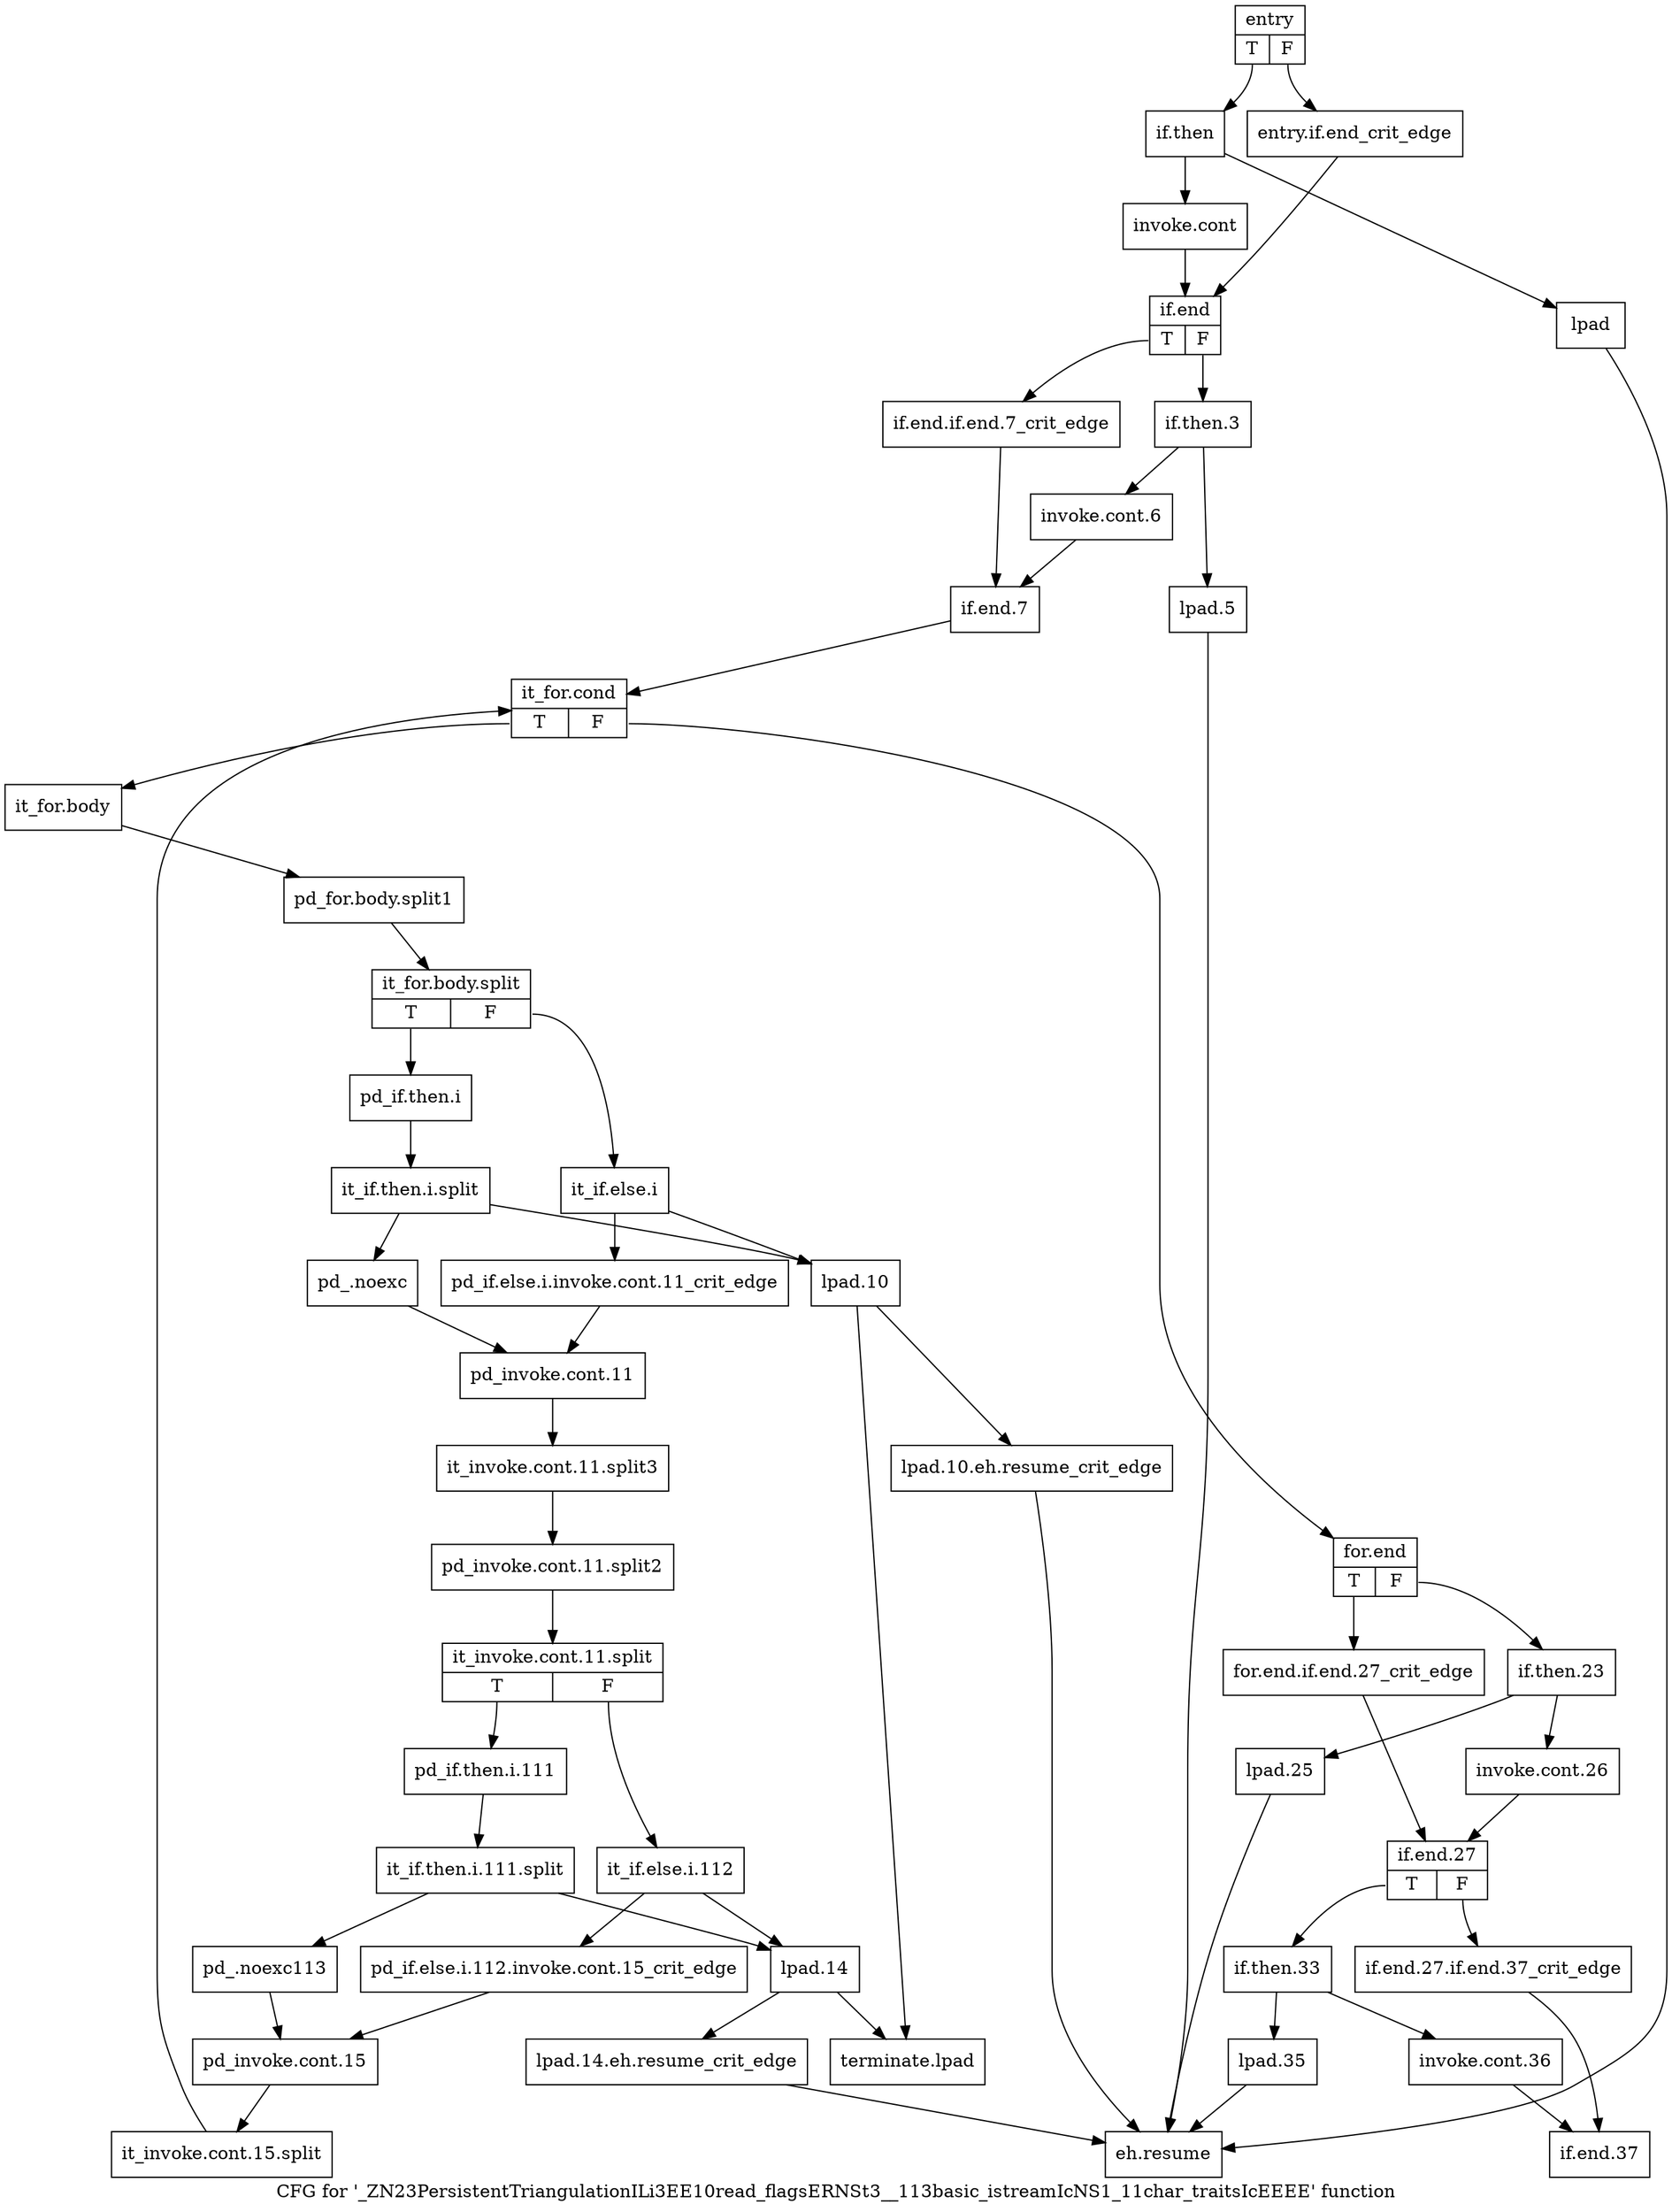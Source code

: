 digraph "CFG for '_ZN23PersistentTriangulationILi3EE10read_flagsERNSt3__113basic_istreamIcNS1_11char_traitsIcEEEE' function" {
	label="CFG for '_ZN23PersistentTriangulationILi3EE10read_flagsERNSt3__113basic_istreamIcNS1_11char_traitsIcEEEE' function";

	Node0x6bc1540 [shape=record,label="{entry|{<s0>T|<s1>F}}"];
	Node0x6bc1540:s0 -> Node0x6bc15e0;
	Node0x6bc1540:s1 -> Node0x6bc1590;
	Node0x6bc1590 [shape=record,label="{entry.if.end_crit_edge}"];
	Node0x6bc1590 -> Node0x6bc1fa0;
	Node0x6bc15e0 [shape=record,label="{if.then}"];
	Node0x6bc15e0 -> Node0x6bc1f00;
	Node0x6bc15e0 -> Node0x6bc1f50;
	Node0x6bc1f00 [shape=record,label="{invoke.cont}"];
	Node0x6bc1f00 -> Node0x6bc1fa0;
	Node0x6bc1f50 [shape=record,label="{lpad}"];
	Node0x6bc1f50 -> Node0x6bc29f0;
	Node0x6bc1fa0 [shape=record,label="{if.end|{<s0>T|<s1>F}}"];
	Node0x6bc1fa0:s0 -> Node0x6bc1ff0;
	Node0x6bc1fa0:s1 -> Node0x6bc2040;
	Node0x6bc1ff0 [shape=record,label="{if.end.if.end.7_crit_edge}"];
	Node0x6bc1ff0 -> Node0x6bc2130;
	Node0x6bc2040 [shape=record,label="{if.then.3}"];
	Node0x6bc2040 -> Node0x6bc2090;
	Node0x6bc2040 -> Node0x6bc20e0;
	Node0x6bc2090 [shape=record,label="{invoke.cont.6}"];
	Node0x6bc2090 -> Node0x6bc2130;
	Node0x6bc20e0 [shape=record,label="{lpad.5}"];
	Node0x6bc20e0 -> Node0x6bc29f0;
	Node0x6bc2130 [shape=record,label="{if.end.7}"];
	Node0x6bc2130 -> Node0x6bc2180;
	Node0x6bc2180 [shape=record,label="{it_for.cond|{<s0>T|<s1>F}}"];
	Node0x6bc2180:s0 -> Node0x6bc21d0;
	Node0x6bc2180:s1 -> Node0x6bc2680;
	Node0x6bc21d0 [shape=record,label="{it_for.body}"];
	Node0x6bc21d0 -> Node0xaf50eb0;
	Node0xaf50eb0 [shape=record,label="{pd_for.body.split1}"];
	Node0xaf50eb0 -> Node0xaf510e0;
	Node0xaf510e0 [shape=record,label="{it_for.body.split|{<s0>T|<s1>F}}"];
	Node0xaf510e0:s0 -> Node0x6bc2220;
	Node0xaf510e0:s1 -> Node0x6bc22c0;
	Node0x6bc2220 [shape=record,label="{pd_if.then.i}"];
	Node0x6bc2220 -> Node0xaf50b40;
	Node0xaf50b40 [shape=record,label="{it_if.then.i.split}"];
	Node0xaf50b40 -> Node0x6bc2270;
	Node0xaf50b40 -> Node0x6bc2540;
	Node0x6bc2270 [shape=record,label="{pd_.noexc}"];
	Node0x6bc2270 -> Node0x6bc2360;
	Node0x6bc22c0 [shape=record,label="{it_if.else.i}"];
	Node0x6bc22c0 -> Node0x6bc2310;
	Node0x6bc22c0 -> Node0x6bc2540;
	Node0x6bc2310 [shape=record,label="{pd_if.else.i.invoke.cont.11_crit_edge}"];
	Node0x6bc2310 -> Node0x6bc2360;
	Node0x6bc2360 [shape=record,label="{pd_invoke.cont.11}"];
	Node0x6bc2360 -> Node0xaf50be0;
	Node0xaf50be0 [shape=record,label="{it_invoke.cont.11.split3}"];
	Node0xaf50be0 -> Node0xaf50aa0;
	Node0xaf50aa0 [shape=record,label="{pd_invoke.cont.11.split2}"];
	Node0xaf50aa0 -> Node0xaf50c30;
	Node0xaf50c30 [shape=record,label="{it_invoke.cont.11.split|{<s0>T|<s1>F}}"];
	Node0xaf50c30:s0 -> Node0x6bc23b0;
	Node0xaf50c30:s1 -> Node0x6bc2450;
	Node0x6bc23b0 [shape=record,label="{pd_if.then.i.111}"];
	Node0x6bc23b0 -> Node0xaf50a00;
	Node0xaf50a00 [shape=record,label="{it_if.then.i.111.split}"];
	Node0xaf50a00 -> Node0x6bc2400;
	Node0xaf50a00 -> Node0x6bc25e0;
	Node0x6bc2400 [shape=record,label="{pd_.noexc113}"];
	Node0x6bc2400 -> Node0x6bc24f0;
	Node0x6bc2450 [shape=record,label="{it_if.else.i.112}"];
	Node0x6bc2450 -> Node0x6bc24a0;
	Node0x6bc2450 -> Node0x6bc25e0;
	Node0x6bc24a0 [shape=record,label="{pd_if.else.i.112.invoke.cont.15_crit_edge}"];
	Node0x6bc24a0 -> Node0x6bc24f0;
	Node0x6bc24f0 [shape=record,label="{pd_invoke.cont.15}"];
	Node0x6bc24f0 -> Node0xaf50d20;
	Node0xaf50d20 [shape=record,label="{it_invoke.cont.15.split}"];
	Node0xaf50d20 -> Node0x6bc2180;
	Node0x6bc2540 [shape=record,label="{lpad.10}"];
	Node0x6bc2540 -> Node0x6bc2590;
	Node0x6bc2540 -> Node0x6bc2a40;
	Node0x6bc2590 [shape=record,label="{lpad.10.eh.resume_crit_edge}"];
	Node0x6bc2590 -> Node0x6bc29f0;
	Node0x6bc25e0 [shape=record,label="{lpad.14}"];
	Node0x6bc25e0 -> Node0x6bc2630;
	Node0x6bc25e0 -> Node0x6bc2a40;
	Node0x6bc2630 [shape=record,label="{lpad.14.eh.resume_crit_edge}"];
	Node0x6bc2630 -> Node0x6bc29f0;
	Node0x6bc2680 [shape=record,label="{for.end|{<s0>T|<s1>F}}"];
	Node0x6bc2680:s0 -> Node0x6bc26d0;
	Node0x6bc2680:s1 -> Node0x6bc2720;
	Node0x6bc26d0 [shape=record,label="{for.end.if.end.27_crit_edge}"];
	Node0x6bc26d0 -> Node0x6bc2810;
	Node0x6bc2720 [shape=record,label="{if.then.23}"];
	Node0x6bc2720 -> Node0x6bc2770;
	Node0x6bc2720 -> Node0x6bc27c0;
	Node0x6bc2770 [shape=record,label="{invoke.cont.26}"];
	Node0x6bc2770 -> Node0x6bc2810;
	Node0x6bc27c0 [shape=record,label="{lpad.25}"];
	Node0x6bc27c0 -> Node0x6bc29f0;
	Node0x6bc2810 [shape=record,label="{if.end.27|{<s0>T|<s1>F}}"];
	Node0x6bc2810:s0 -> Node0x6bc28b0;
	Node0x6bc2810:s1 -> Node0x6bc2860;
	Node0x6bc2860 [shape=record,label="{if.end.27.if.end.37_crit_edge}"];
	Node0x6bc2860 -> Node0x6bc29a0;
	Node0x6bc28b0 [shape=record,label="{if.then.33}"];
	Node0x6bc28b0 -> Node0x6bc2900;
	Node0x6bc28b0 -> Node0x6bc2950;
	Node0x6bc2900 [shape=record,label="{invoke.cont.36}"];
	Node0x6bc2900 -> Node0x6bc29a0;
	Node0x6bc2950 [shape=record,label="{lpad.35}"];
	Node0x6bc2950 -> Node0x6bc29f0;
	Node0x6bc29a0 [shape=record,label="{if.end.37}"];
	Node0x6bc29f0 [shape=record,label="{eh.resume}"];
	Node0x6bc2a40 [shape=record,label="{terminate.lpad}"];
}
